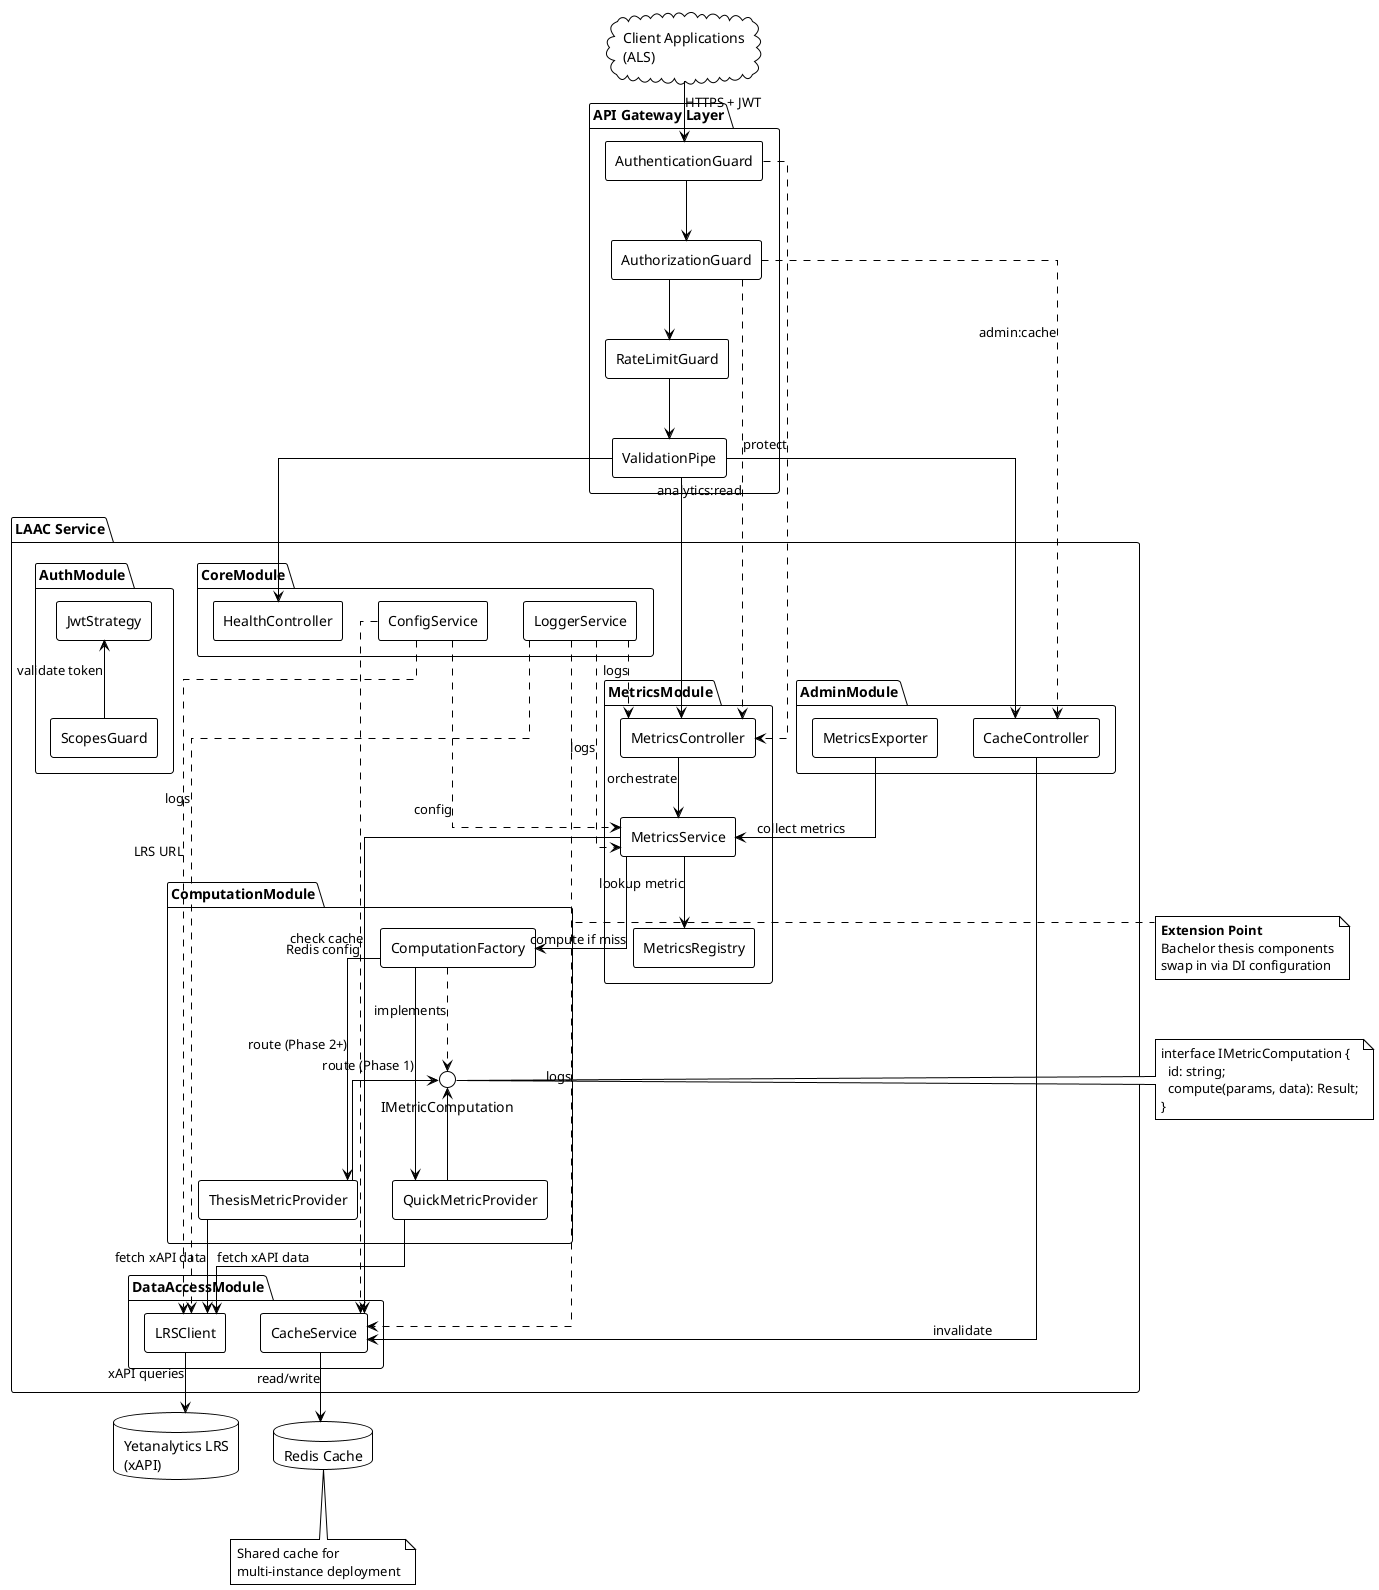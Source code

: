@startuml LAAC Component Architecture
!theme plain
skinparam componentStyle rectangle
skinparam linetype ortho

' External Systems
cloud "Client Applications\n(ALS)" as ALS
database "Yetanalytics LRS\n(xAPI)" as LRS
database "Redis Cache" as Redis

' API Gateway Layer
package "API Gateway Layer" {
  component [AuthenticationGuard] as AuthGuard
  component [AuthorizationGuard] as ScopesGuard
  component [RateLimitGuard] as RateLimit
  component [ValidationPipe] as Validation
}

' Application Modules
package "LAAC Service" {
  
  ' Core Module
  package "CoreModule" {
    component [LoggerService] as Logger
    component [ConfigService] as Config
    component [HealthController] as Health
  }
  
  ' Auth Module
  package "AuthModule" {
    component [JwtStrategy] as JwtStrategy
    component [ScopesGuard] as AuthzGuard
  }
  
  ' Metrics Module
  package "MetricsModule" {
    component [MetricsController] as MetricsCtrl
    component [MetricsService] as MetricsSvc
    component [MetricsRegistry] as Registry
  }
  
  ' Computation Module (Extensible)
  package "ComputationModule" {
    interface "IMetricComputation" as IMetric
    component [ComputationFactory] as Factory
    component [QuickMetricProvider] as QuickProvider
    component [ThesisMetricProvider] as ThesisProvider
  }
  
  ' Data Access Module
  package "DataAccessModule" {
    component [CacheService] as CacheSvc
    component [LRSClient] as LRSClient
  }
  
  ' Admin Module
  package "AdminModule" {
    component [CacheController] as CacheCtrl
    component [MetricsExporter] as PrometheusExporter
  }
}

' External connections
ALS -down-> AuthGuard : HTTPS + JWT
AuthGuard -down-> ScopesGuard
ScopesGuard -down-> RateLimit
RateLimit -down-> Validation
Validation -down-> MetricsCtrl
Validation -down-> CacheCtrl
Validation -down-> Health

' Metrics flow
MetricsCtrl -down-> MetricsSvc : orchestrate
MetricsSvc -down-> Registry : lookup metric
MetricsSvc -down-> CacheSvc : check cache
MetricsSvc -down-> Factory : compute if miss
Factory ..> IMetric : implements
Factory -down-> QuickProvider : route (Phase 1)
Factory -down-> ThesisProvider : route (Phase 2+)
QuickProvider -up-> IMetric
ThesisProvider -up-> IMetric
QuickProvider -down-> LRSClient : fetch xAPI data
ThesisProvider -down-> LRSClient : fetch xAPI data

' Data access
CacheSvc -down-> Redis : read/write
LRSClient -down-> LRS : xAPI queries

' Admin flow
CacheCtrl -down-> CacheSvc : invalidate
PrometheusExporter -down-> MetricsSvc : collect metrics

' Cross-cutting concerns
Logger ..> MetricsCtrl : logs
Logger ..> MetricsSvc : logs
Logger ..> LRSClient : logs
Logger ..> CacheSvc : logs
Config ..> MetricsSvc : config
Config ..> LRSClient : LRS URL
Config ..> CacheSvc : Redis config
AuthzGuard -up-> JwtStrategy : validate token

' Security guards used across controllers
AuthGuard ..> MetricsCtrl : protect
ScopesGuard ..> MetricsCtrl : analytics:read
ScopesGuard ..> CacheCtrl : admin:cache

note right of ComputationModule
  **Extension Point**
  Bachelor thesis components
  swap in via DI configuration
end note

note right of IMetric
  interface IMetricComputation {
    id: string;
    compute(params, data): Result;
  }
end note

note bottom of Redis
  Shared cache for
  multi-instance deployment
end note

@enduml
